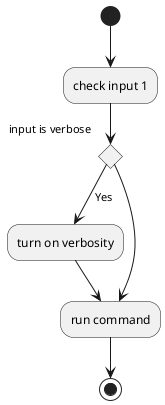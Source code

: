 @startuml
(*)  --> "check input 1"
If "input is verbose" then
--> [Yes] "turn on verbosity"
--> "run command"
else
--> "run command"
Endif
-->(*)
@enduml
